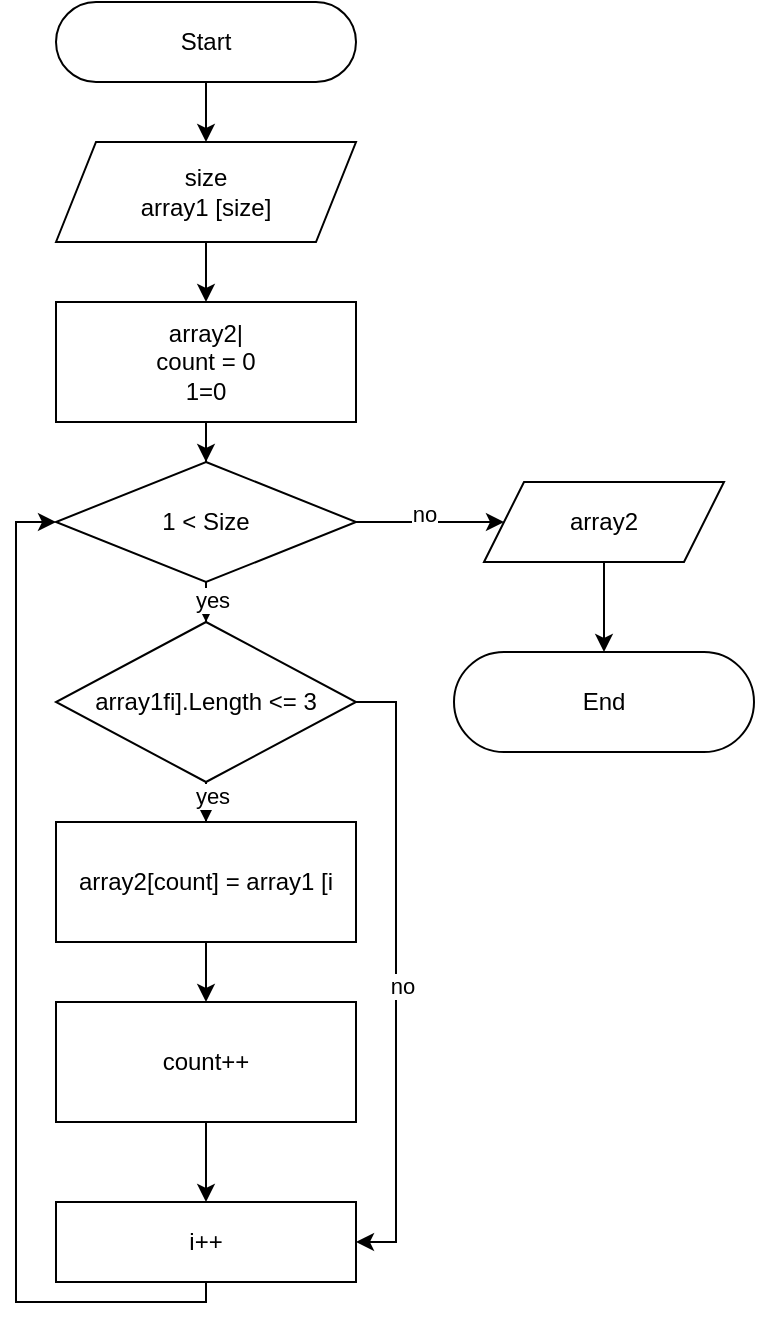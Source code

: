 <mxfile version="20.8.16" type="device"><diagram name="Страница 1" id="2FxvfmKSnsdhapzZsZvM"><mxGraphModel dx="842" dy="673" grid="1" gridSize="10" guides="1" tooltips="1" connect="1" arrows="1" fold="1" page="1" pageScale="1" pageWidth="827" pageHeight="1169" math="0" shadow="0"><root><mxCell id="0"/><mxCell id="1" parent="0"/><mxCell id="VTPKCa12TNFRiehvjUV3-10" style="edgeStyle=orthogonalEdgeStyle;rounded=0;orthogonalLoop=1;jettySize=auto;html=1;entryX=0.5;entryY=0;entryDx=0;entryDy=0;" edge="1" parent="1" source="VTPKCa12TNFRiehvjUV3-1" target="VTPKCa12TNFRiehvjUV3-3"><mxGeometry relative="1" as="geometry"/></mxCell><mxCell id="VTPKCa12TNFRiehvjUV3-1" value="Start" style="rounded=1;whiteSpace=wrap;html=1;arcSize=50;" vertex="1" parent="1"><mxGeometry x="200" y="50" width="150" height="40" as="geometry"/></mxCell><mxCell id="VTPKCa12TNFRiehvjUV3-12" style="edgeStyle=orthogonalEdgeStyle;rounded=0;orthogonalLoop=1;jettySize=auto;html=1;entryX=0.5;entryY=0;entryDx=0;entryDy=0;" edge="1" parent="1" source="VTPKCa12TNFRiehvjUV3-3" target="VTPKCa12TNFRiehvjUV3-4"><mxGeometry relative="1" as="geometry"/></mxCell><mxCell id="VTPKCa12TNFRiehvjUV3-3" value="size&#10;array1 [size]" style="shape=parallelogram;perimeter=parallelogramPerimeter;whiteSpace=wrap;html=1;fixedSize=1;" vertex="1" parent="1"><mxGeometry x="200" y="120" width="150" height="50" as="geometry"/></mxCell><mxCell id="VTPKCa12TNFRiehvjUV3-13" style="edgeStyle=orthogonalEdgeStyle;rounded=0;orthogonalLoop=1;jettySize=auto;html=1;entryX=0.5;entryY=0;entryDx=0;entryDy=0;" edge="1" parent="1" source="VTPKCa12TNFRiehvjUV3-4" target="VTPKCa12TNFRiehvjUV3-5"><mxGeometry relative="1" as="geometry"/></mxCell><mxCell id="VTPKCa12TNFRiehvjUV3-4" value="array2|&#10;count = 0&#10;1=0" style="rounded=0;whiteSpace=wrap;html=1;" vertex="1" parent="1"><mxGeometry x="200" y="200" width="150" height="60" as="geometry"/></mxCell><mxCell id="VTPKCa12TNFRiehvjUV3-14" style="edgeStyle=orthogonalEdgeStyle;rounded=0;orthogonalLoop=1;jettySize=auto;html=1;entryX=0.5;entryY=0;entryDx=0;entryDy=0;" edge="1" parent="1" source="VTPKCa12TNFRiehvjUV3-5" target="VTPKCa12TNFRiehvjUV3-6"><mxGeometry relative="1" as="geometry"/></mxCell><mxCell id="VTPKCa12TNFRiehvjUV3-23" value="yes" style="edgeLabel;html=1;align=center;verticalAlign=middle;resizable=0;points=[];" vertex="1" connectable="0" parent="VTPKCa12TNFRiehvjUV3-14"><mxGeometry x="0.617" y="3" relative="1" as="geometry"><mxPoint as="offset"/></mxGeometry></mxCell><mxCell id="VTPKCa12TNFRiehvjUV3-19" style="edgeStyle=orthogonalEdgeStyle;rounded=0;orthogonalLoop=1;jettySize=auto;html=1;entryX=0;entryY=0.5;entryDx=0;entryDy=0;" edge="1" parent="1" source="VTPKCa12TNFRiehvjUV3-5" target="VTPKCa12TNFRiehvjUV3-18"><mxGeometry relative="1" as="geometry"/></mxCell><mxCell id="VTPKCa12TNFRiehvjUV3-22" value="no" style="edgeLabel;html=1;align=center;verticalAlign=middle;resizable=0;points=[];" vertex="1" connectable="0" parent="VTPKCa12TNFRiehvjUV3-19"><mxGeometry x="-0.081" y="5" relative="1" as="geometry"><mxPoint y="1" as="offset"/></mxGeometry></mxCell><mxCell id="VTPKCa12TNFRiehvjUV3-5" value="1 &lt; Size" style="rhombus;whiteSpace=wrap;html=1;" vertex="1" parent="1"><mxGeometry x="200" y="280" width="150" height="60" as="geometry"/></mxCell><mxCell id="VTPKCa12TNFRiehvjUV3-15" style="edgeStyle=orthogonalEdgeStyle;rounded=0;orthogonalLoop=1;jettySize=auto;html=1;entryX=0.5;entryY=0;entryDx=0;entryDy=0;" edge="1" parent="1" source="VTPKCa12TNFRiehvjUV3-6" target="VTPKCa12TNFRiehvjUV3-7"><mxGeometry relative="1" as="geometry"/></mxCell><mxCell id="VTPKCa12TNFRiehvjUV3-24" value="yes" style="edgeLabel;html=1;align=center;verticalAlign=middle;resizable=0;points=[];" vertex="1" connectable="0" parent="VTPKCa12TNFRiehvjUV3-15"><mxGeometry x="0.55" y="3" relative="1" as="geometry"><mxPoint as="offset"/></mxGeometry></mxCell><mxCell id="VTPKCa12TNFRiehvjUV3-29" style="edgeStyle=orthogonalEdgeStyle;rounded=0;orthogonalLoop=1;jettySize=auto;html=1;entryX=1;entryY=0.5;entryDx=0;entryDy=0;" edge="1" parent="1" source="VTPKCa12TNFRiehvjUV3-6" target="VTPKCa12TNFRiehvjUV3-9"><mxGeometry relative="1" as="geometry"><Array as="points"><mxPoint x="370" y="400"/><mxPoint x="370" y="670"/></Array></mxGeometry></mxCell><mxCell id="VTPKCa12TNFRiehvjUV3-30" value="no" style="edgeLabel;html=1;align=center;verticalAlign=middle;resizable=0;points=[];" vertex="1" connectable="0" parent="VTPKCa12TNFRiehvjUV3-29"><mxGeometry x="0.045" y="3" relative="1" as="geometry"><mxPoint as="offset"/></mxGeometry></mxCell><mxCell id="VTPKCa12TNFRiehvjUV3-6" value="array1fi].Length &lt;= 3" style="rhombus;whiteSpace=wrap;html=1;" vertex="1" parent="1"><mxGeometry x="200" y="360" width="150" height="80" as="geometry"/></mxCell><mxCell id="VTPKCa12TNFRiehvjUV3-16" style="edgeStyle=orthogonalEdgeStyle;rounded=0;orthogonalLoop=1;jettySize=auto;html=1;entryX=0.5;entryY=0;entryDx=0;entryDy=0;" edge="1" parent="1" source="VTPKCa12TNFRiehvjUV3-7" target="VTPKCa12TNFRiehvjUV3-8"><mxGeometry relative="1" as="geometry"/></mxCell><mxCell id="VTPKCa12TNFRiehvjUV3-7" value="array2[count] = array1 [i" style="rounded=0;whiteSpace=wrap;html=1;" vertex="1" parent="1"><mxGeometry x="200" y="460" width="150" height="60" as="geometry"/></mxCell><mxCell id="VTPKCa12TNFRiehvjUV3-17" style="edgeStyle=orthogonalEdgeStyle;rounded=0;orthogonalLoop=1;jettySize=auto;html=1;entryX=0.5;entryY=0;entryDx=0;entryDy=0;" edge="1" parent="1" source="VTPKCa12TNFRiehvjUV3-8" target="VTPKCa12TNFRiehvjUV3-9"><mxGeometry relative="1" as="geometry"/></mxCell><mxCell id="VTPKCa12TNFRiehvjUV3-8" value="count++" style="rounded=0;whiteSpace=wrap;html=1;" vertex="1" parent="1"><mxGeometry x="200" y="550" width="150" height="60" as="geometry"/></mxCell><mxCell id="VTPKCa12TNFRiehvjUV3-26" style="edgeStyle=orthogonalEdgeStyle;rounded=0;orthogonalLoop=1;jettySize=auto;html=1;entryX=0;entryY=0.5;entryDx=0;entryDy=0;" edge="1" parent="1" source="VTPKCa12TNFRiehvjUV3-9" target="VTPKCa12TNFRiehvjUV3-5"><mxGeometry relative="1" as="geometry"><Array as="points"><mxPoint x="180" y="700"/><mxPoint x="180" y="310"/></Array></mxGeometry></mxCell><mxCell id="VTPKCa12TNFRiehvjUV3-9" value="i++" style="rounded=0;whiteSpace=wrap;html=1;" vertex="1" parent="1"><mxGeometry x="200" y="650" width="150" height="40" as="geometry"/></mxCell><mxCell id="VTPKCa12TNFRiehvjUV3-21" style="edgeStyle=orthogonalEdgeStyle;rounded=0;orthogonalLoop=1;jettySize=auto;html=1;entryX=0.5;entryY=0;entryDx=0;entryDy=0;" edge="1" parent="1" source="VTPKCa12TNFRiehvjUV3-18" target="VTPKCa12TNFRiehvjUV3-20"><mxGeometry relative="1" as="geometry"/></mxCell><mxCell id="VTPKCa12TNFRiehvjUV3-18" value="array2" style="shape=parallelogram;perimeter=parallelogramPerimeter;whiteSpace=wrap;html=1;fixedSize=1;" vertex="1" parent="1"><mxGeometry x="414" y="290" width="120" height="40" as="geometry"/></mxCell><mxCell id="VTPKCa12TNFRiehvjUV3-20" value="End" style="rounded=1;whiteSpace=wrap;html=1;arcSize=50;" vertex="1" parent="1"><mxGeometry x="399" y="375" width="150" height="50" as="geometry"/></mxCell></root></mxGraphModel></diagram></mxfile>